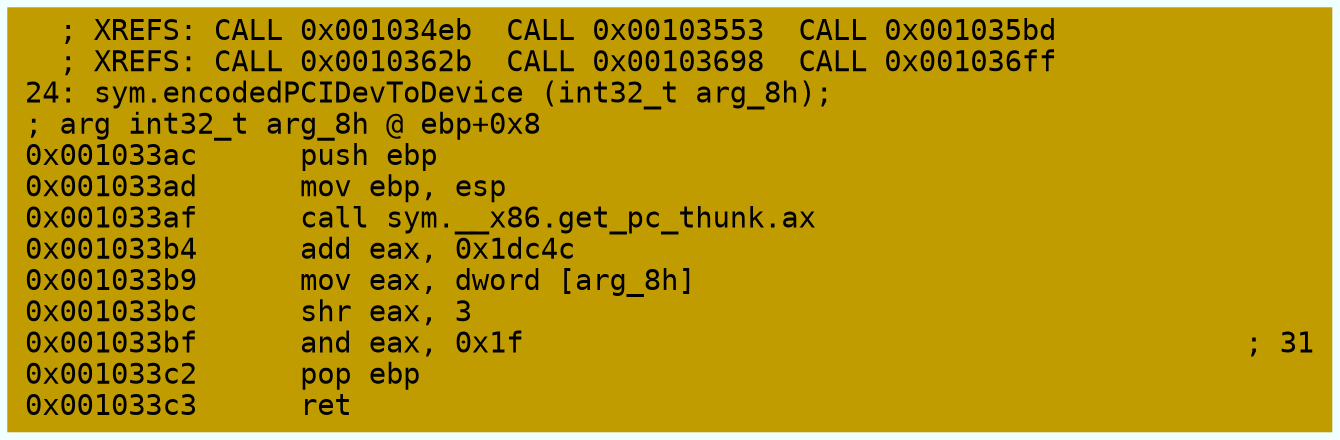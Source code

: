 digraph code {
	graph [bgcolor=azure fontsize=8 fontname="Courier" splines="ortho"];
	node [fillcolor=gray style=filled shape=box];
	edge [arrowhead="normal"];
	"0x001033ac" [URL="sym.encodedPCIDevToDevice/0x001033ac", fillcolor="#c19c00",color="#c19c00", fontname="Courier",label="  ; XREFS: CALL 0x001034eb  CALL 0x00103553  CALL 0x001035bd  \l  ; XREFS: CALL 0x0010362b  CALL 0x00103698  CALL 0x001036ff  \l24: sym.encodedPCIDevToDevice (int32_t arg_8h);\l; arg int32_t arg_8h @ ebp+0x8\l0x001033ac      push ebp\l0x001033ad      mov ebp, esp\l0x001033af      call sym.__x86.get_pc_thunk.ax\l0x001033b4      add eax, 0x1dc4c\l0x001033b9      mov eax, dword [arg_8h]\l0x001033bc      shr eax, 3\l0x001033bf      and eax, 0x1f                                          ; 31\l0x001033c2      pop ebp\l0x001033c3      ret\l"]
}
